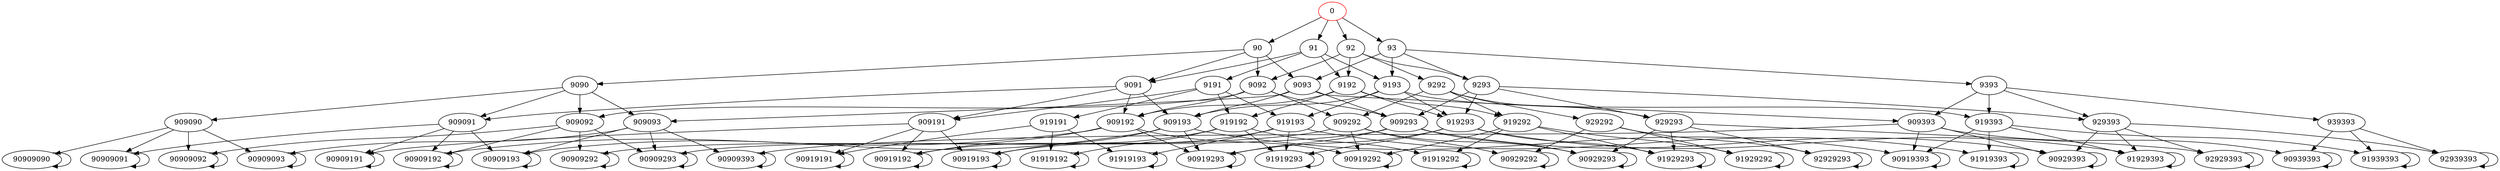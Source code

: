 digraph {
0;
0 -> 90;
0 -> 91;
0 -> 92;
0 -> 93;
90 -> 9090;
90 -> 9091;
90 -> 9092;
90 -> 9093;
91 -> 9091;
91 -> 9191;
91 -> 9192;
91 -> 9193;
92 -> 9092;
92 -> 9192;
92 -> 9292;
92 -> 9293;
93 -> 9093;
93 -> 9193;
93 -> 9293;
93 -> 9393;
9090 -> 909090;
9090 -> 909091;
9090 -> 909092;
9090 -> 909093;
9091 -> 909091;
9091 -> 909191;
9091 -> 909192;
9091 -> 909193;
9092 -> 909092;
9092 -> 909192;
9092 -> 909292;
9092 -> 909293;
9093 -> 909093;
9093 -> 909193;
9093 -> 909293;
9093 -> 909393;
9191 -> 909191;
9191 -> 919191;
9191 -> 919192;
9191 -> 919193;
9192 -> 909192;
9192 -> 919192;
9192 -> 919292;
9192 -> 919293;
9193 -> 909193;
9193 -> 919193;
9193 -> 919293;
9193 -> 919393;
9292 -> 909292;
9292 -> 919292;
9292 -> 929292;
9292 -> 929293;
9293 -> 909293;
9293 -> 919293;
9293 -> 929293;
9293 -> 929393;
9393 -> 909393;
9393 -> 919393;
9393 -> 929393;
9393 -> 939393;
909090 -> 90909090;
90909090 -> 90909090;
909090 -> 90909091;
90909091 -> 90909091;
909090 -> 90909092;
90909092 -> 90909092;
909090 -> 90909093;
90909093 -> 90909093;
909091 -> 90909091;
909091 -> 90909191;
90909191 -> 90909191;
909091 -> 90909192;
90909192 -> 90909192;
909091 -> 90909193;
90909193 -> 90909193;
909092 -> 90909092;
909092 -> 90909192;
909092 -> 90909292;
90909292 -> 90909292;
909092 -> 90909293;
90909293 -> 90909293;
909093 -> 90909093;
909093 -> 90909193;
909093 -> 90909293;
909093 -> 90909393;
90909393 -> 90909393;
909191 -> 90909191;
909191 -> 90919191;
90919191 -> 90919191;
909191 -> 90919192;
90919192 -> 90919192;
909191 -> 90919193;
90919193 -> 90919193;
909192 -> 90909192;
909192 -> 90919192;
909192 -> 90919292;
90919292 -> 90919292;
909192 -> 90919293;
90919293 -> 90919293;
909193 -> 90909193;
909193 -> 90919193;
909193 -> 90919293;
909193 -> 90919393;
90919393 -> 90919393;
909292 -> 90909292;
909292 -> 90919292;
909292 -> 90929292;
90929292 -> 90929292;
909292 -> 90929293;
90929293 -> 90929293;
909293 -> 90909293;
909293 -> 90919293;
909293 -> 90929293;
909293 -> 90929393;
90929393 -> 90929393;
909393 -> 90909393;
909393 -> 90919393;
909393 -> 90929393;
909393 -> 90939393;
90939393 -> 90939393;
919191 -> 90919191;
919191 -> 91919192;
91919192 -> 91919192;
919191 -> 91919193;
91919193 -> 91919193;
919192 -> 90919192;
919192 -> 91919192;
919192 -> 91919292;
91919292 -> 91919292;
919192 -> 91919293;
91919293 -> 91919293;
919193 -> 90919193;
919193 -> 91919193;
919193 -> 91919293;
919193 -> 91919393;
91919393 -> 91919393;
919292 -> 90919292;
919292 -> 91919292;
919292 -> 91929292;
91929292 -> 91929292;
919292 -> 91929293;
91929293 -> 91929293;
919293 -> 90919293;
919293 -> 91919293;
919293 -> 91929293;
919293 -> 91929393;
91929393 -> 91929393;
919393 -> 90919393;
919393 -> 91919393;
919393 -> 91929393;
919393 -> 91939393;
91939393 -> 91939393;
929292 -> 90929292;
929292 -> 91929292;
929292 -> 92929293;
92929293 -> 92929293;
929293 -> 90929293;
929293 -> 91929293;
929293 -> 92929293;
929293 -> 92929393;
92929393 -> 92929393;
929393 -> 90929393;
929393 -> 91929393;
929393 -> 92929393;
929393 -> 92939393;
92939393 -> 92939393;
939393 -> 90939393;
939393 -> 91939393;
939393 -> 92939393;
0[color=red];
}
